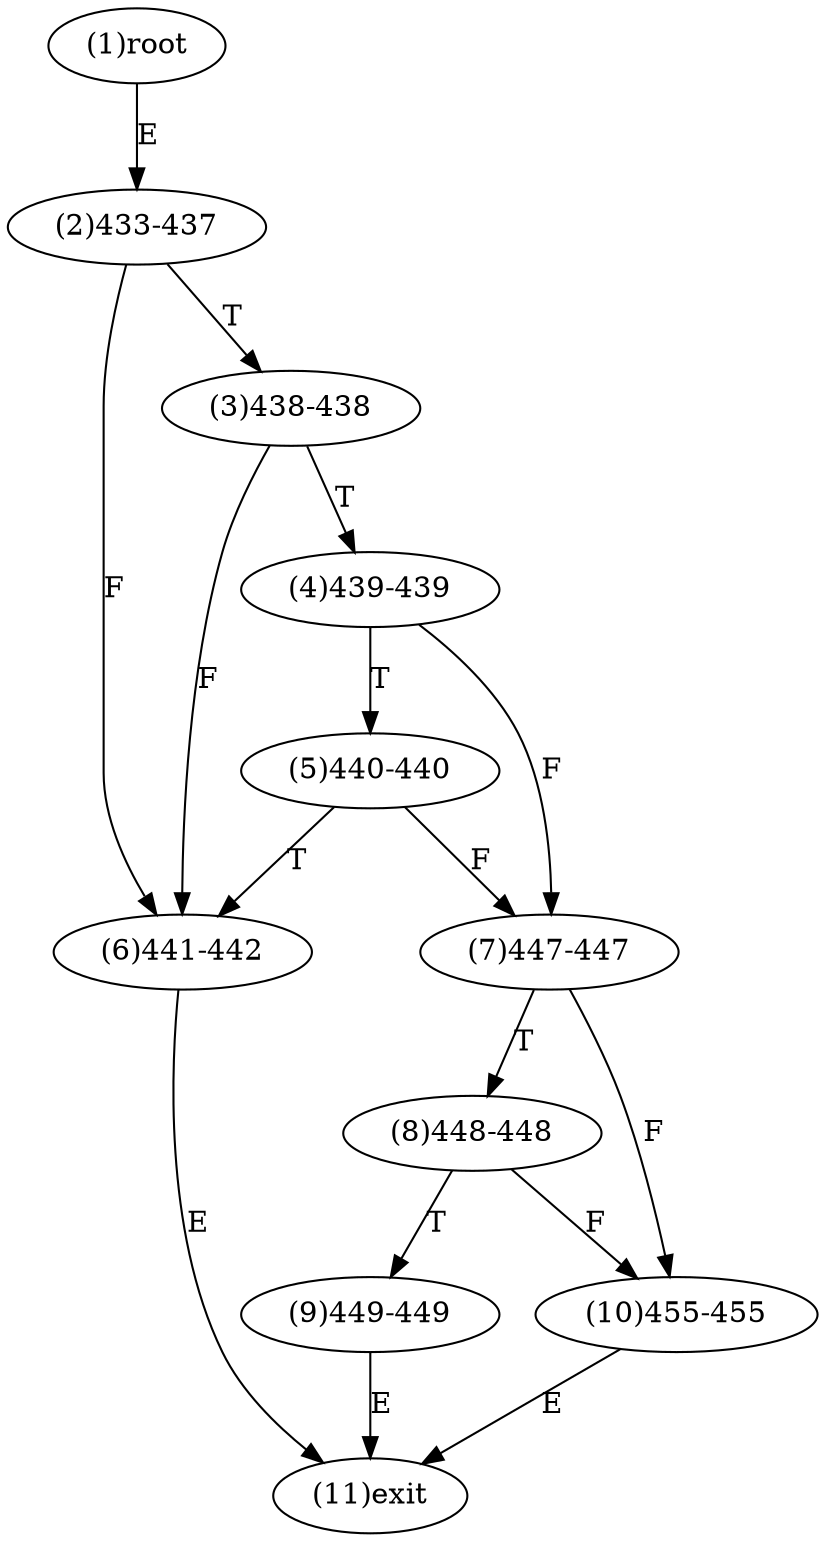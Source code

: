 digraph "" { 
1[ label="(1)root"];
2[ label="(2)433-437"];
3[ label="(3)438-438"];
4[ label="(4)439-439"];
5[ label="(5)440-440"];
6[ label="(6)441-442"];
7[ label="(7)447-447"];
8[ label="(8)448-448"];
9[ label="(9)449-449"];
10[ label="(10)455-455"];
11[ label="(11)exit"];
1->2[ label="E"];
2->6[ label="F"];
2->3[ label="T"];
3->6[ label="F"];
3->4[ label="T"];
4->7[ label="F"];
4->5[ label="T"];
5->7[ label="F"];
5->6[ label="T"];
6->11[ label="E"];
7->10[ label="F"];
7->8[ label="T"];
8->10[ label="F"];
8->9[ label="T"];
9->11[ label="E"];
10->11[ label="E"];
}
